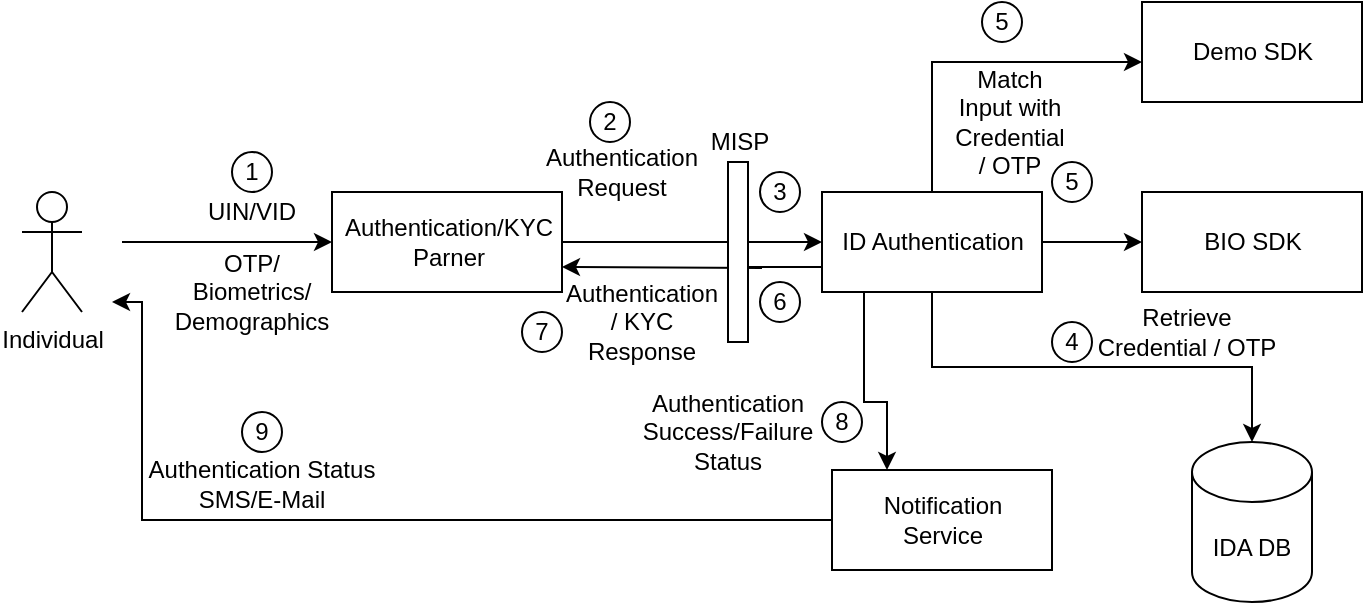 <mxfile version="16.5.3" type="device"><diagram id="1dYNKg-0c9NFS9p8_zLA" name="Page-1"><mxGraphModel dx="782" dy="411" grid="1" gridSize="10" guides="1" tooltips="1" connect="1" arrows="1" fold="1" page="1" pageScale="1" pageWidth="827" pageHeight="1169" math="0" shadow="0"><root><mxCell id="0"/><mxCell id="1" parent="0"/><mxCell id="HqsBoaqwo4W7X47mig_Q-12" style="edgeStyle=orthogonalEdgeStyle;rounded=0;orthogonalLoop=1;jettySize=auto;html=1;entryX=0;entryY=0.5;entryDx=0;entryDy=0;" parent="1" target="HqsBoaqwo4W7X47mig_Q-4" edge="1"><mxGeometry relative="1" as="geometry"><mxPoint x="170" y="280" as="sourcePoint"/><Array as="points"><mxPoint x="250" y="280"/><mxPoint x="250" y="280"/></Array></mxGeometry></mxCell><mxCell id="HqsBoaqwo4W7X47mig_Q-3" value="Individual" style="shape=umlActor;verticalLabelPosition=bottom;verticalAlign=top;html=1;" parent="1" vertex="1"><mxGeometry x="120" y="255" width="30" height="60" as="geometry"/></mxCell><mxCell id="HqsBoaqwo4W7X47mig_Q-11" style="edgeStyle=orthogonalEdgeStyle;rounded=0;orthogonalLoop=1;jettySize=auto;html=1;exitX=1;exitY=0.5;exitDx=0;exitDy=0;" parent="1" source="HqsBoaqwo4W7X47mig_Q-4" target="HqsBoaqwo4W7X47mig_Q-7" edge="1"><mxGeometry relative="1" as="geometry"/></mxCell><mxCell id="HqsBoaqwo4W7X47mig_Q-4" value="Authentication/KYC &lt;br&gt;Parner" style="html=1;" parent="1" vertex="1"><mxGeometry x="275" y="255" width="115" height="50" as="geometry"/></mxCell><mxCell id="HqsBoaqwo4W7X47mig_Q-14" style="edgeStyle=orthogonalEdgeStyle;rounded=0;orthogonalLoop=1;jettySize=auto;html=1;exitX=0.5;exitY=1;exitDx=0;exitDy=0;" parent="1" source="HqsBoaqwo4W7X47mig_Q-7" target="HqsBoaqwo4W7X47mig_Q-13" edge="1"><mxGeometry relative="1" as="geometry"/></mxCell><mxCell id="HqsBoaqwo4W7X47mig_Q-17" style="edgeStyle=orthogonalEdgeStyle;rounded=0;orthogonalLoop=1;jettySize=auto;html=1;exitX=1;exitY=0.5;exitDx=0;exitDy=0;entryX=0;entryY=0.5;entryDx=0;entryDy=0;" parent="1" source="HqsBoaqwo4W7X47mig_Q-7" target="HqsBoaqwo4W7X47mig_Q-15" edge="1"><mxGeometry relative="1" as="geometry"/></mxCell><mxCell id="HqsBoaqwo4W7X47mig_Q-18" style="edgeStyle=orthogonalEdgeStyle;rounded=0;orthogonalLoop=1;jettySize=auto;html=1;exitX=0.5;exitY=0;exitDx=0;exitDy=0;" parent="1" source="HqsBoaqwo4W7X47mig_Q-7" target="HqsBoaqwo4W7X47mig_Q-16" edge="1"><mxGeometry relative="1" as="geometry"><Array as="points"><mxPoint x="575" y="190"/></Array></mxGeometry></mxCell><mxCell id="HqsBoaqwo4W7X47mig_Q-21" style="edgeStyle=orthogonalEdgeStyle;rounded=0;orthogonalLoop=1;jettySize=auto;html=1;exitX=0.25;exitY=1;exitDx=0;exitDy=0;entryX=0.25;entryY=0;entryDx=0;entryDy=0;" parent="1" source="HqsBoaqwo4W7X47mig_Q-7" target="HqsBoaqwo4W7X47mig_Q-20" edge="1"><mxGeometry relative="1" as="geometry"><Array as="points"><mxPoint x="541" y="305"/><mxPoint x="541" y="360"/><mxPoint x="553" y="360"/></Array></mxGeometry></mxCell><mxCell id="HqsBoaqwo4W7X47mig_Q-28" style="edgeStyle=orthogonalEdgeStyle;rounded=0;orthogonalLoop=1;jettySize=auto;html=1;exitX=0;exitY=0.75;exitDx=0;exitDy=0;entryX=1;entryY=0.75;entryDx=0;entryDy=0;startArrow=none;" parent="1" source="fmAicMVyh8D6lssBpDnl-3" target="HqsBoaqwo4W7X47mig_Q-4" edge="1"><mxGeometry relative="1" as="geometry"><Array as="points"><mxPoint x="490" y="293"/><mxPoint x="440" y="293"/></Array></mxGeometry></mxCell><mxCell id="HqsBoaqwo4W7X47mig_Q-7" value="ID Authentication" style="html=1;" parent="1" vertex="1"><mxGeometry x="520" y="255" width="110" height="50" as="geometry"/></mxCell><mxCell id="HqsBoaqwo4W7X47mig_Q-13" value="IDA DB" style="shape=cylinder3;whiteSpace=wrap;html=1;boundedLbl=1;backgroundOutline=1;size=15;" parent="1" vertex="1"><mxGeometry x="705" y="380" width="60" height="80" as="geometry"/></mxCell><mxCell id="HqsBoaqwo4W7X47mig_Q-15" value="BIO SDK" style="html=1;" parent="1" vertex="1"><mxGeometry x="680" y="255" width="110" height="50" as="geometry"/></mxCell><mxCell id="HqsBoaqwo4W7X47mig_Q-16" value="Demo SDK" style="html=1;" parent="1" vertex="1"><mxGeometry x="680" y="160" width="110" height="50" as="geometry"/></mxCell><mxCell id="HqsBoaqwo4W7X47mig_Q-22" style="edgeStyle=orthogonalEdgeStyle;rounded=0;orthogonalLoop=1;jettySize=auto;html=1;exitX=0;exitY=0.5;exitDx=0;exitDy=0;" parent="1" source="HqsBoaqwo4W7X47mig_Q-20" edge="1"><mxGeometry relative="1" as="geometry"><mxPoint x="165" y="310" as="targetPoint"/><Array as="points"><mxPoint x="180" y="419"/><mxPoint x="180" y="310"/></Array></mxGeometry></mxCell><mxCell id="HqsBoaqwo4W7X47mig_Q-20" value="Notification&lt;br&gt;Service" style="html=1;" parent="1" vertex="1"><mxGeometry x="525" y="394" width="110" height="50" as="geometry"/></mxCell><mxCell id="HqsBoaqwo4W7X47mig_Q-23" value="UIN/VID" style="text;html=1;strokeColor=none;fillColor=none;align=center;verticalAlign=middle;whiteSpace=wrap;rounded=0;" parent="1" vertex="1"><mxGeometry x="205" y="250" width="60" height="30" as="geometry"/></mxCell><mxCell id="HqsBoaqwo4W7X47mig_Q-24" value="OTP/&lt;br&gt;Biometrics/&lt;br&gt;Demographics" style="text;html=1;strokeColor=none;fillColor=none;align=center;verticalAlign=middle;whiteSpace=wrap;rounded=0;" parent="1" vertex="1"><mxGeometry x="205" y="290" width="60" height="30" as="geometry"/></mxCell><mxCell id="HqsBoaqwo4W7X47mig_Q-25" value="Authentication&lt;br&gt;Request" style="text;html=1;strokeColor=none;fillColor=none;align=center;verticalAlign=middle;whiteSpace=wrap;rounded=0;" parent="1" vertex="1"><mxGeometry x="390" y="230" width="60" height="30" as="geometry"/></mxCell><mxCell id="HqsBoaqwo4W7X47mig_Q-26" value="Authentication / KYC&lt;br&gt;Response" style="text;html=1;strokeColor=none;fillColor=none;align=center;verticalAlign=middle;whiteSpace=wrap;rounded=0;" parent="1" vertex="1"><mxGeometry x="400" y="305" width="60" height="30" as="geometry"/></mxCell><mxCell id="HqsBoaqwo4W7X47mig_Q-29" value="Authentication Status SMS/E-Mail" style="text;html=1;strokeColor=none;fillColor=none;align=center;verticalAlign=middle;whiteSpace=wrap;rounded=0;" parent="1" vertex="1"><mxGeometry x="180" y="386" width="120" height="30" as="geometry"/></mxCell><mxCell id="fmAicMVyh8D6lssBpDnl-3" value="" style="rounded=0;whiteSpace=wrap;html=1;" vertex="1" parent="1"><mxGeometry x="473" y="240" width="10" height="90" as="geometry"/></mxCell><mxCell id="fmAicMVyh8D6lssBpDnl-8" value="" style="edgeStyle=orthogonalEdgeStyle;rounded=0;orthogonalLoop=1;jettySize=auto;html=1;exitX=0;exitY=0.75;exitDx=0;exitDy=0;entryX=1;entryY=0.75;entryDx=0;entryDy=0;endArrow=none;" edge="1" parent="1" source="HqsBoaqwo4W7X47mig_Q-7" target="fmAicMVyh8D6lssBpDnl-3"><mxGeometry relative="1" as="geometry"><mxPoint x="520" y="292.5" as="sourcePoint"/><mxPoint x="390" y="292.5" as="targetPoint"/></mxGeometry></mxCell><mxCell id="fmAicMVyh8D6lssBpDnl-9" value="MISP" style="text;html=1;strokeColor=none;fillColor=none;align=center;verticalAlign=middle;whiteSpace=wrap;rounded=0;" vertex="1" parent="1"><mxGeometry x="449" y="215" width="60" height="30" as="geometry"/></mxCell><mxCell id="fmAicMVyh8D6lssBpDnl-10" value="1" style="ellipse;whiteSpace=wrap;html=1;aspect=fixed;" vertex="1" parent="1"><mxGeometry x="225" y="235" width="20" height="20" as="geometry"/></mxCell><mxCell id="fmAicMVyh8D6lssBpDnl-11" value="2" style="ellipse;whiteSpace=wrap;html=1;aspect=fixed;" vertex="1" parent="1"><mxGeometry x="404" y="210" width="20" height="20" as="geometry"/></mxCell><mxCell id="fmAicMVyh8D6lssBpDnl-12" value="3" style="ellipse;whiteSpace=wrap;html=1;aspect=fixed;" vertex="1" parent="1"><mxGeometry x="489" y="245" width="20" height="20" as="geometry"/></mxCell><mxCell id="fmAicMVyh8D6lssBpDnl-13" value="5" style="ellipse;whiteSpace=wrap;html=1;aspect=fixed;" vertex="1" parent="1"><mxGeometry x="635" y="240" width="20" height="20" as="geometry"/></mxCell><mxCell id="fmAicMVyh8D6lssBpDnl-14" value="5" style="ellipse;whiteSpace=wrap;html=1;aspect=fixed;" vertex="1" parent="1"><mxGeometry x="600" y="160" width="20" height="20" as="geometry"/></mxCell><mxCell id="fmAicMVyh8D6lssBpDnl-15" value="4" style="ellipse;whiteSpace=wrap;html=1;aspect=fixed;" vertex="1" parent="1"><mxGeometry x="635" y="320" width="20" height="20" as="geometry"/></mxCell><mxCell id="fmAicMVyh8D6lssBpDnl-16" value="Retrieve Credential / OTP" style="text;html=1;strokeColor=none;fillColor=none;align=center;verticalAlign=middle;whiteSpace=wrap;rounded=0;" vertex="1" parent="1"><mxGeometry x="655" y="310" width="95" height="30" as="geometry"/></mxCell><mxCell id="fmAicMVyh8D6lssBpDnl-17" value="Match Input with Credential / OTP" style="text;html=1;strokeColor=none;fillColor=none;align=center;verticalAlign=middle;whiteSpace=wrap;rounded=0;" vertex="1" parent="1"><mxGeometry x="584" y="205" width="60" height="30" as="geometry"/></mxCell><mxCell id="fmAicMVyh8D6lssBpDnl-18" value="6" style="ellipse;whiteSpace=wrap;html=1;aspect=fixed;" vertex="1" parent="1"><mxGeometry x="489" y="300" width="20" height="20" as="geometry"/></mxCell><mxCell id="fmAicMVyh8D6lssBpDnl-19" value="7" style="ellipse;whiteSpace=wrap;html=1;aspect=fixed;" vertex="1" parent="1"><mxGeometry x="370" y="315" width="20" height="20" as="geometry"/></mxCell><mxCell id="fmAicMVyh8D6lssBpDnl-20" value="8" style="ellipse;whiteSpace=wrap;html=1;aspect=fixed;" vertex="1" parent="1"><mxGeometry x="520" y="360" width="20" height="20" as="geometry"/></mxCell><mxCell id="fmAicMVyh8D6lssBpDnl-21" value="Authentication Success/Failure Status" style="text;html=1;strokeColor=none;fillColor=none;align=center;verticalAlign=middle;whiteSpace=wrap;rounded=0;" vertex="1" parent="1"><mxGeometry x="443" y="360" width="60" height="30" as="geometry"/></mxCell><mxCell id="fmAicMVyh8D6lssBpDnl-22" value="9" style="ellipse;whiteSpace=wrap;html=1;aspect=fixed;" vertex="1" parent="1"><mxGeometry x="230" y="365" width="20" height="20" as="geometry"/></mxCell></root></mxGraphModel></diagram></mxfile>
